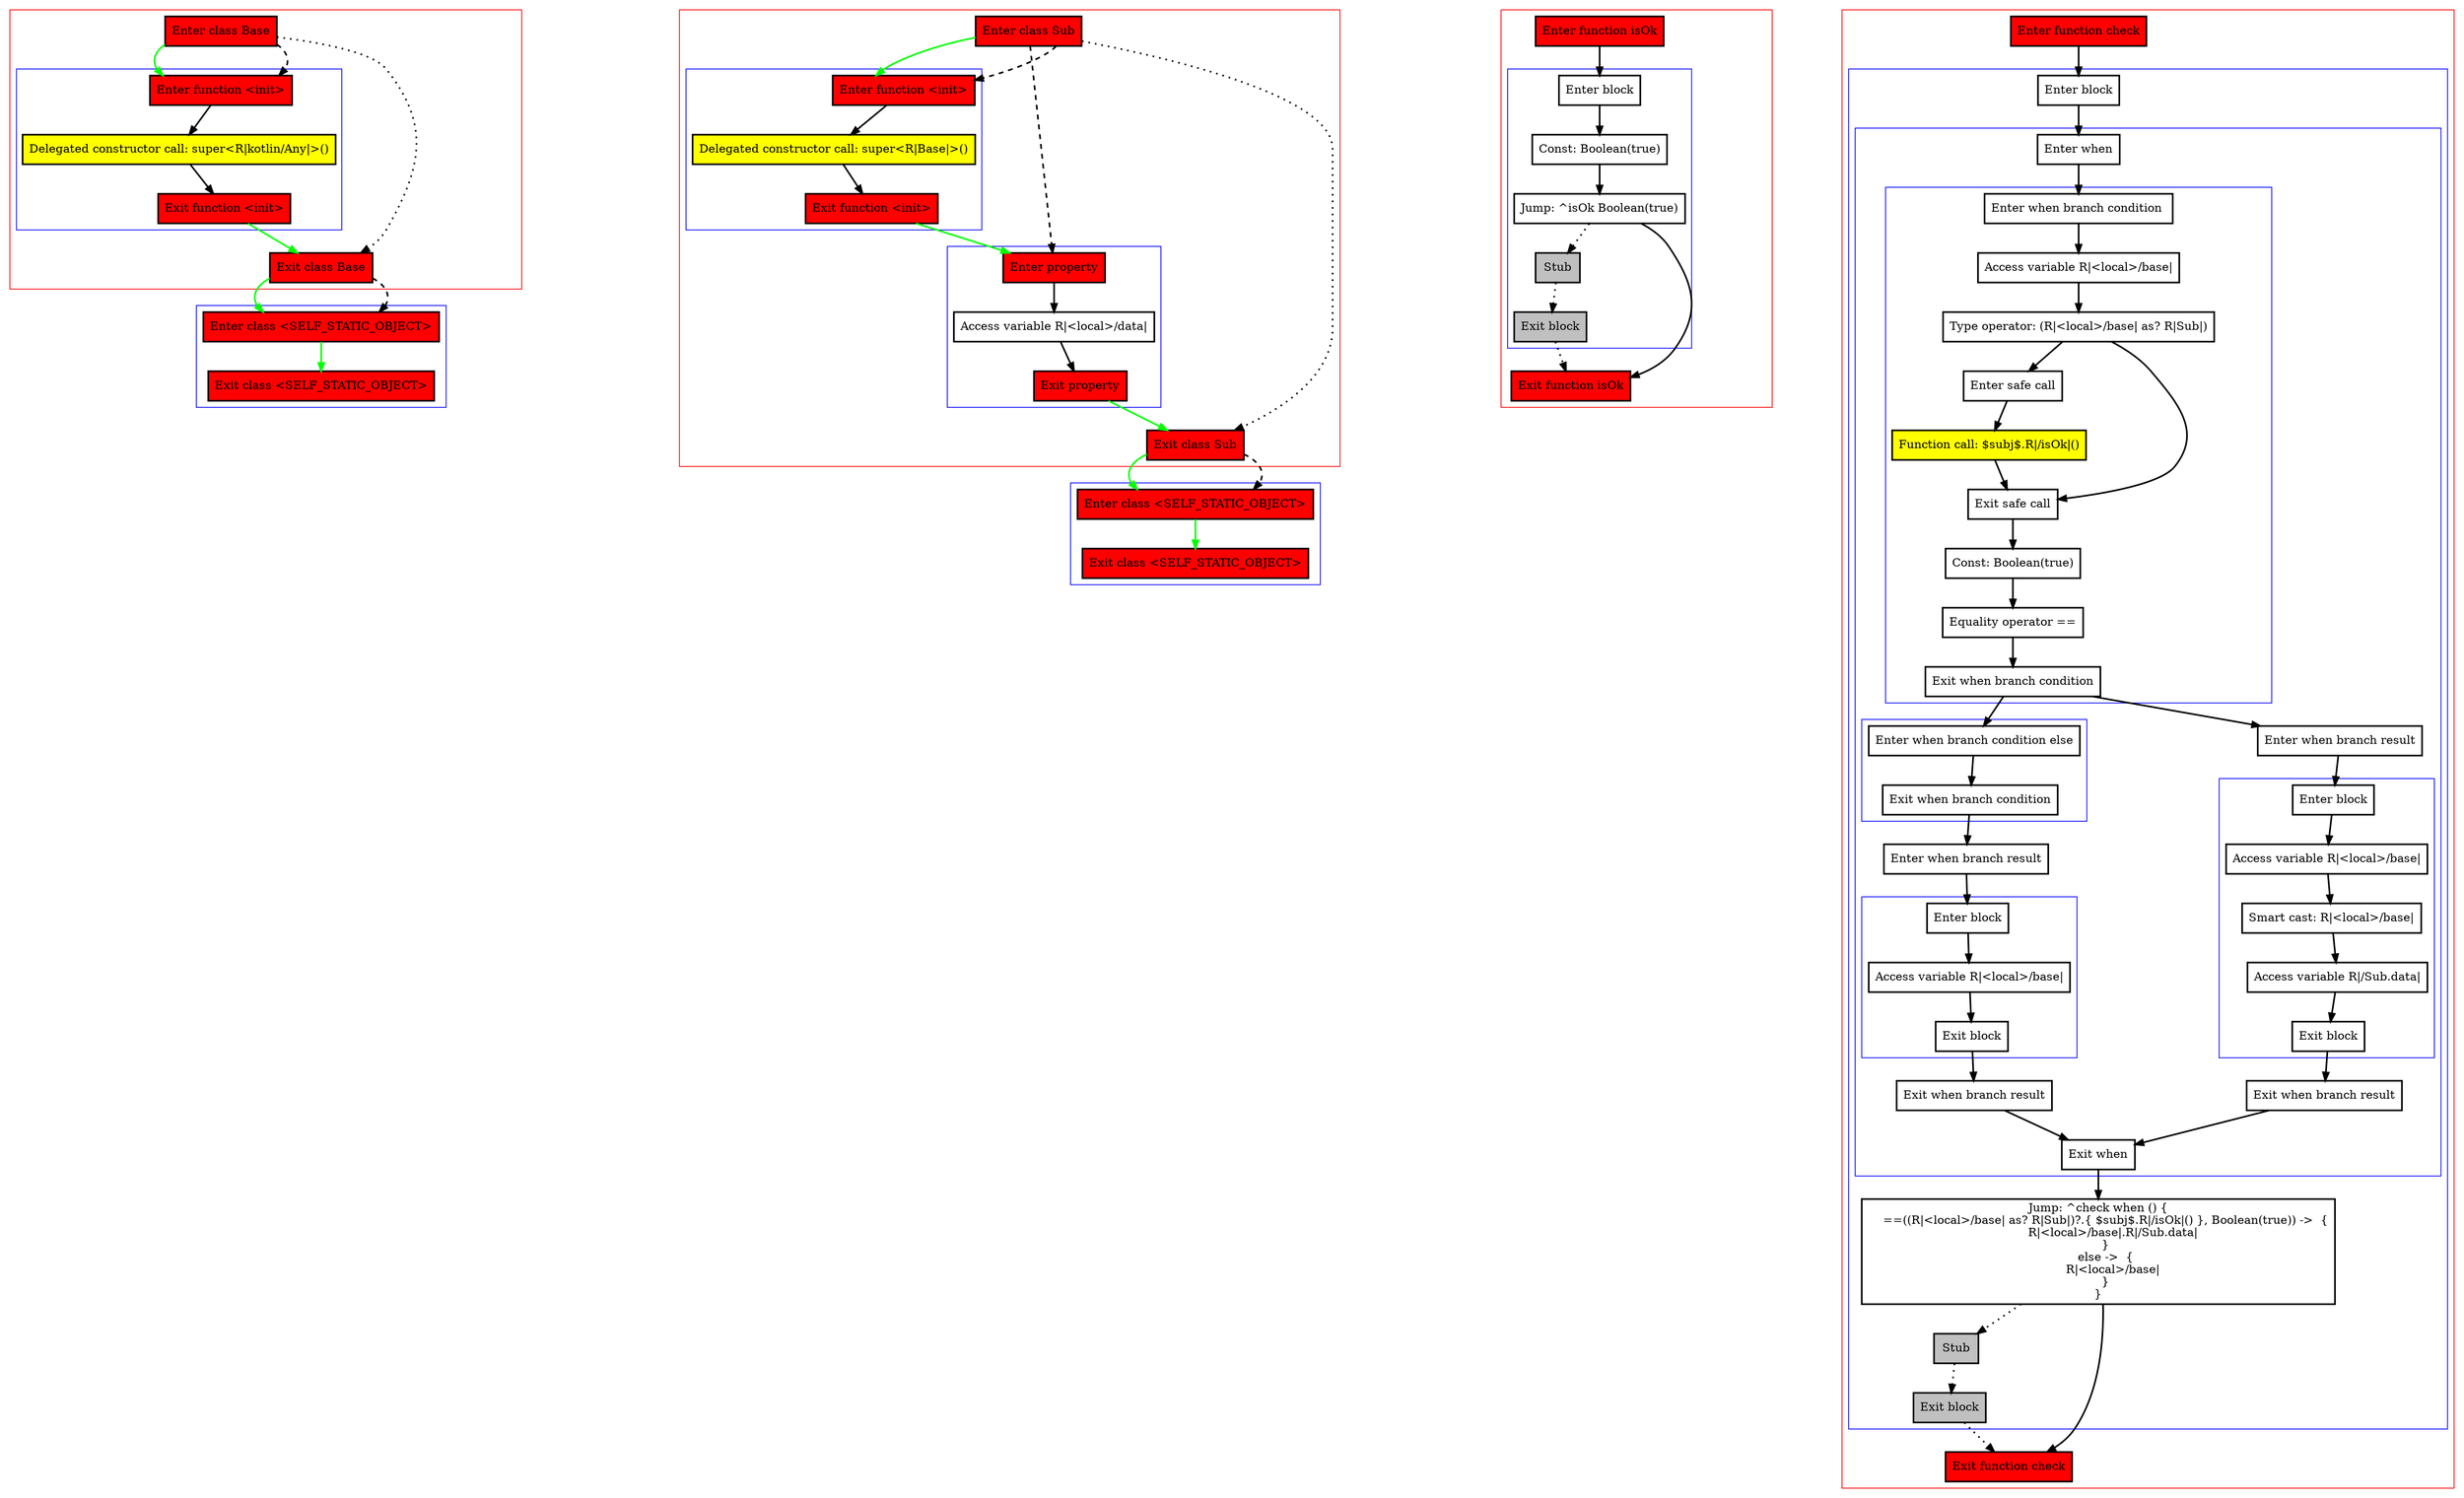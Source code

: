 digraph functionCallBound_kt {
    graph [nodesep=3]
    node [shape=box penwidth=2]
    edge [penwidth=2]

    subgraph cluster_0 {
        color=red
        0 [label="Enter class Base" style="filled" fillcolor=red];
        subgraph cluster_1 {
            color=blue
            1 [label="Enter function <init>" style="filled" fillcolor=red];
            2 [label="Delegated constructor call: super<R|kotlin/Any|>()" style="filled" fillcolor=yellow];
            3 [label="Exit function <init>" style="filled" fillcolor=red];
        }
        4 [label="Exit class Base" style="filled" fillcolor=red];
    }
    subgraph cluster_2 {
        color=blue
        5 [label="Enter class <SELF_STATIC_OBJECT>" style="filled" fillcolor=red];
        6 [label="Exit class <SELF_STATIC_OBJECT>" style="filled" fillcolor=red];
    }
    0 -> {1} [color=green];
    0 -> {4} [style=dotted];
    0 -> {1} [style=dashed];
    1 -> {2};
    2 -> {3};
    3 -> {4} [color=green];
    4 -> {5} [color=green];
    4 -> {5} [style=dashed];
    5 -> {6} [color=green];

    subgraph cluster_3 {
        color=red
        7 [label="Enter class Sub" style="filled" fillcolor=red];
        subgraph cluster_4 {
            color=blue
            8 [label="Enter function <init>" style="filled" fillcolor=red];
            9 [label="Delegated constructor call: super<R|Base|>()" style="filled" fillcolor=yellow];
            10 [label="Exit function <init>" style="filled" fillcolor=red];
        }
        subgraph cluster_5 {
            color=blue
            11 [label="Enter property" style="filled" fillcolor=red];
            12 [label="Access variable R|<local>/data|"];
            13 [label="Exit property" style="filled" fillcolor=red];
        }
        14 [label="Exit class Sub" style="filled" fillcolor=red];
    }
    subgraph cluster_6 {
        color=blue
        15 [label="Enter class <SELF_STATIC_OBJECT>" style="filled" fillcolor=red];
        16 [label="Exit class <SELF_STATIC_OBJECT>" style="filled" fillcolor=red];
    }
    7 -> {8} [color=green];
    7 -> {14} [style=dotted];
    7 -> {8 11} [style=dashed];
    8 -> {9};
    9 -> {10};
    10 -> {11} [color=green];
    11 -> {12};
    12 -> {13};
    13 -> {14} [color=green];
    14 -> {15} [color=green];
    14 -> {15} [style=dashed];
    15 -> {16} [color=green];

    subgraph cluster_7 {
        color=red
        17 [label="Enter function isOk" style="filled" fillcolor=red];
        subgraph cluster_8 {
            color=blue
            18 [label="Enter block"];
            19 [label="Const: Boolean(true)"];
            20 [label="Jump: ^isOk Boolean(true)"];
            21 [label="Stub" style="filled" fillcolor=gray];
            22 [label="Exit block" style="filled" fillcolor=gray];
        }
        23 [label="Exit function isOk" style="filled" fillcolor=red];
    }
    17 -> {18};
    18 -> {19};
    19 -> {20};
    20 -> {23};
    20 -> {21} [style=dotted];
    21 -> {22} [style=dotted];
    22 -> {23} [style=dotted];

    subgraph cluster_9 {
        color=red
        24 [label="Enter function check" style="filled" fillcolor=red];
        subgraph cluster_10 {
            color=blue
            25 [label="Enter block"];
            subgraph cluster_11 {
                color=blue
                26 [label="Enter when"];
                subgraph cluster_12 {
                    color=blue
                    27 [label="Enter when branch condition "];
                    28 [label="Access variable R|<local>/base|"];
                    29 [label="Type operator: (R|<local>/base| as? R|Sub|)"];
                    30 [label="Enter safe call"];
                    31 [label="Function call: $subj$.R|/isOk|()" style="filled" fillcolor=yellow];
                    32 [label="Exit safe call"];
                    33 [label="Const: Boolean(true)"];
                    34 [label="Equality operator =="];
                    35 [label="Exit when branch condition"];
                }
                subgraph cluster_13 {
                    color=blue
                    36 [label="Enter when branch condition else"];
                    37 [label="Exit when branch condition"];
                }
                38 [label="Enter when branch result"];
                subgraph cluster_14 {
                    color=blue
                    39 [label="Enter block"];
                    40 [label="Access variable R|<local>/base|"];
                    41 [label="Exit block"];
                }
                42 [label="Exit when branch result"];
                43 [label="Enter when branch result"];
                subgraph cluster_15 {
                    color=blue
                    44 [label="Enter block"];
                    45 [label="Access variable R|<local>/base|"];
                    46 [label="Smart cast: R|<local>/base|"];
                    47 [label="Access variable R|/Sub.data|"];
                    48 [label="Exit block"];
                }
                49 [label="Exit when branch result"];
                50 [label="Exit when"];
            }
            51 [label="Jump: ^check when () {
    ==((R|<local>/base| as? R|Sub|)?.{ $subj$.R|/isOk|() }, Boolean(true)) ->  {
        R|<local>/base|.R|/Sub.data|
    }
    else ->  {
        R|<local>/base|
    }
}
"];
            52 [label="Stub" style="filled" fillcolor=gray];
            53 [label="Exit block" style="filled" fillcolor=gray];
        }
        54 [label="Exit function check" style="filled" fillcolor=red];
    }
    24 -> {25};
    25 -> {26};
    26 -> {27};
    27 -> {28};
    28 -> {29};
    29 -> {30 32};
    30 -> {31};
    31 -> {32};
    32 -> {33};
    33 -> {34};
    34 -> {35};
    35 -> {36 43};
    36 -> {37};
    37 -> {38};
    38 -> {39};
    39 -> {40};
    40 -> {41};
    41 -> {42};
    42 -> {50};
    43 -> {44};
    44 -> {45};
    45 -> {46};
    46 -> {47};
    47 -> {48};
    48 -> {49};
    49 -> {50};
    50 -> {51};
    51 -> {54};
    51 -> {52} [style=dotted];
    52 -> {53} [style=dotted];
    53 -> {54} [style=dotted];

}
